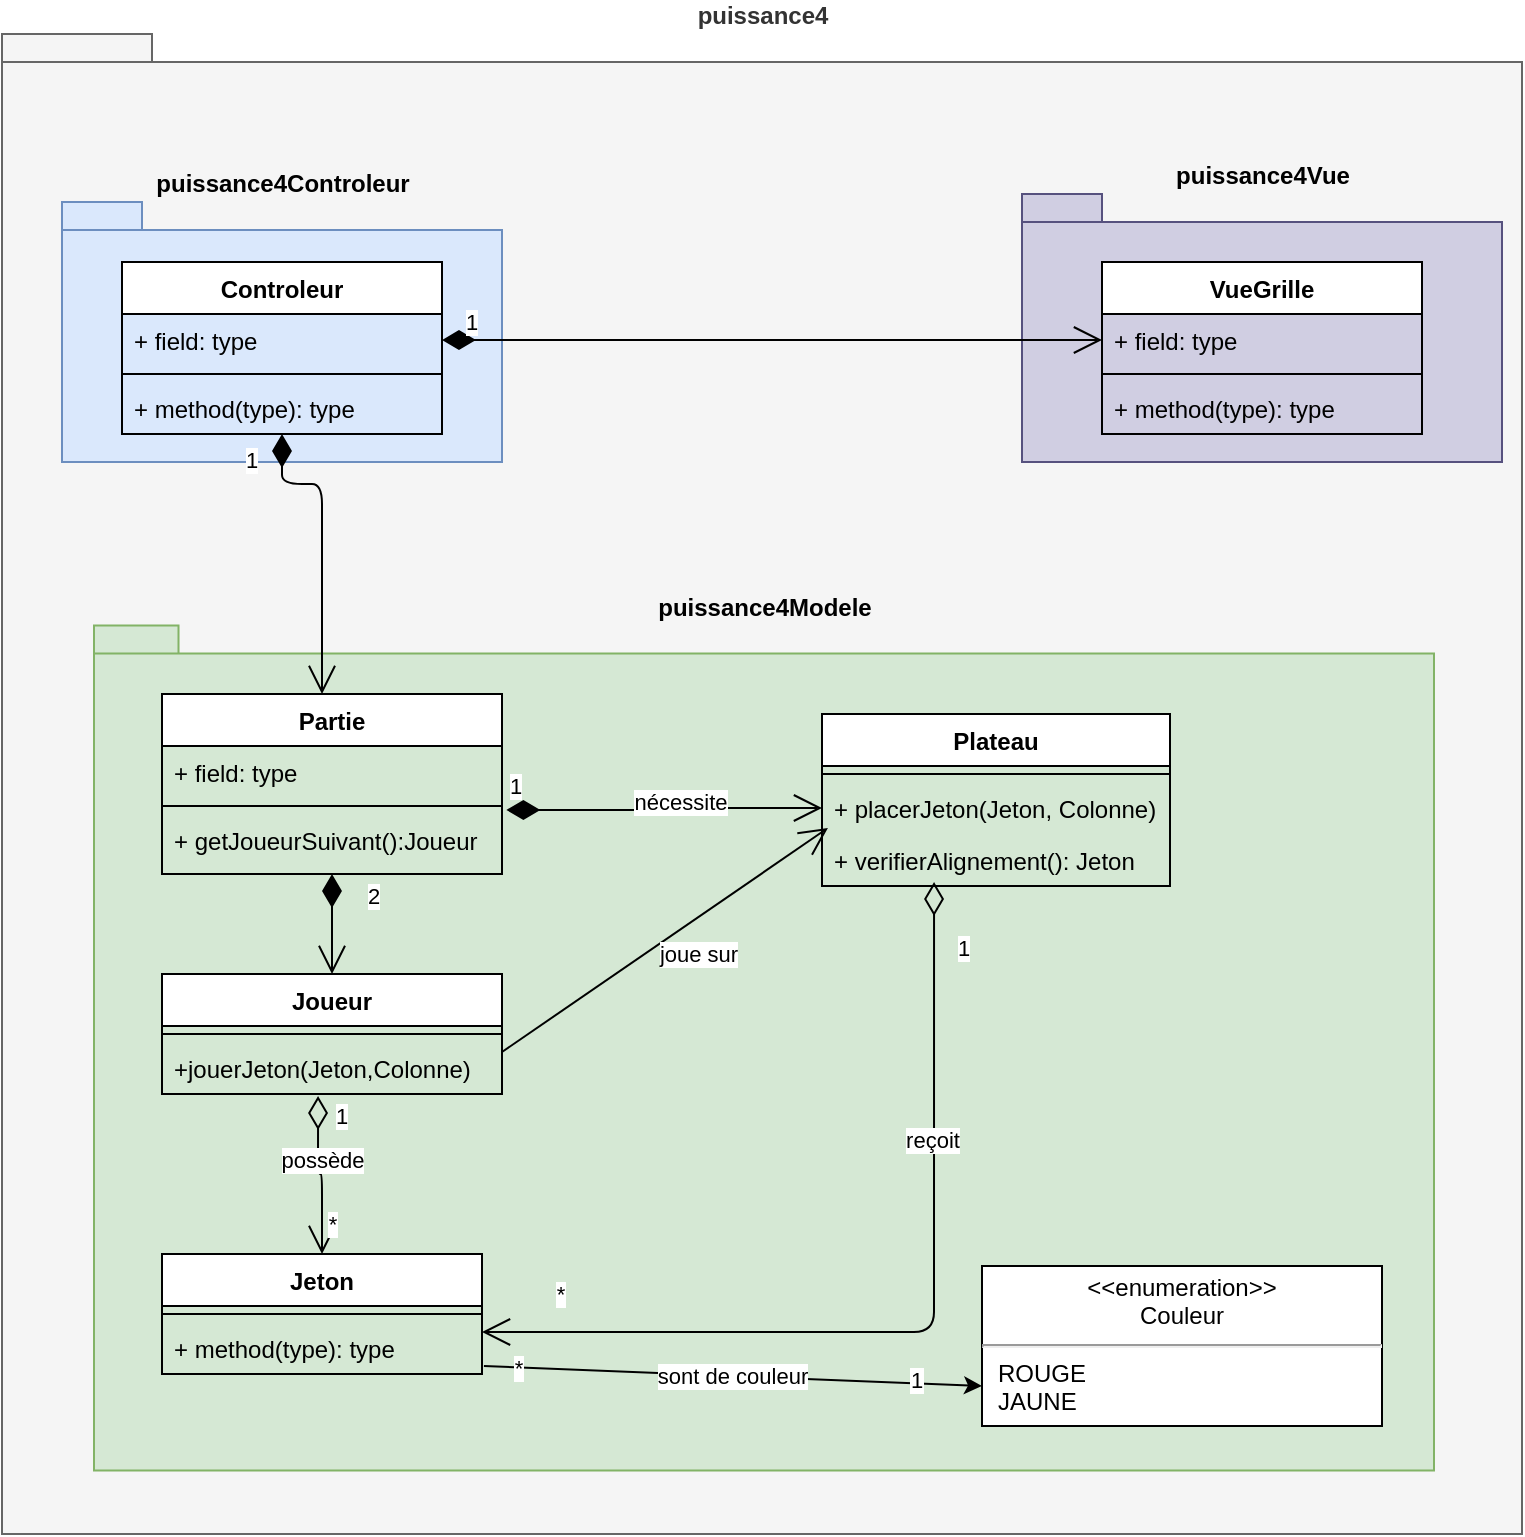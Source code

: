 <mxfile version="13.10.8" type="device"><diagram id="C5RBs43oDa-KdzZeNtuy" name="Page-1"><mxGraphModel dx="1422" dy="1932" grid="1" gridSize="10" guides="1" tooltips="1" connect="1" arrows="1" fold="1" page="1" pageScale="1" pageWidth="827" pageHeight="1169" math="0" shadow="0"><root><mxCell id="WIyWlLk6GJQsqaUBKTNV-0"/><mxCell id="WIyWlLk6GJQsqaUBKTNV-1" parent="WIyWlLk6GJQsqaUBKTNV-0"/><mxCell id="a1mSQ-TyuewWaVXqMipL-0" value="puissance4" style="shape=folder;fontStyle=1;spacingTop=10;tabWidth=40;tabHeight=14;tabPosition=left;html=1;fillColor=#f5f5f5;strokeColor=#666666;labelPosition=center;verticalLabelPosition=top;align=center;verticalAlign=bottom;fontColor=#333333;container=0;" parent="WIyWlLk6GJQsqaUBKTNV-1" vertex="1"><mxGeometry x="20" width="760" height="750" as="geometry"/></mxCell><mxCell id="a1mSQ-TyuewWaVXqMipL-34" value="&lt;div&gt;puissance4Modele&lt;/div&gt;" style="shape=folder;fontStyle=1;spacingTop=10;tabWidth=40;tabHeight=14;tabPosition=left;html=1;fillColor=#d5e8d4;strokeColor=#82b366;labelPosition=center;verticalLabelPosition=top;align=center;verticalAlign=bottom;" parent="a1mSQ-TyuewWaVXqMipL-0" vertex="1"><mxGeometry x="46" y="295.775" width="670" height="422.535" as="geometry"/></mxCell><mxCell id="a1mSQ-TyuewWaVXqMipL-17" value="Jeton" style="swimlane;fontStyle=1;align=center;verticalAlign=top;childLayout=stackLayout;horizontal=1;startSize=26;horizontalStack=0;resizeParent=1;resizeParentMax=0;resizeLast=0;collapsible=1;marginBottom=0;" parent="a1mSQ-TyuewWaVXqMipL-0" vertex="1"><mxGeometry x="80" y="610" width="160" height="60" as="geometry"/></mxCell><mxCell id="a1mSQ-TyuewWaVXqMipL-19" value="" style="line;strokeWidth=1;fillColor=none;align=left;verticalAlign=middle;spacingTop=-1;spacingLeft=3;spacingRight=3;rotatable=0;labelPosition=right;points=[];portConstraint=eastwest;" parent="a1mSQ-TyuewWaVXqMipL-17" vertex="1"><mxGeometry y="26" width="160" height="8" as="geometry"/></mxCell><mxCell id="a1mSQ-TyuewWaVXqMipL-20" value="+ method(type): type" style="text;strokeColor=none;fillColor=none;align=left;verticalAlign=top;spacingLeft=4;spacingRight=4;overflow=hidden;rotatable=0;points=[[0,0.5],[1,0.5]];portConstraint=eastwest;" parent="a1mSQ-TyuewWaVXqMipL-17" vertex="1"><mxGeometry y="34" width="160" height="26" as="geometry"/></mxCell><mxCell id="a1mSQ-TyuewWaVXqMipL-1" value="Plateau" style="swimlane;fontStyle=1;align=center;verticalAlign=top;childLayout=stackLayout;horizontal=1;startSize=26;horizontalStack=0;resizeParent=1;resizeParentMax=0;resizeLast=0;collapsible=1;marginBottom=0;" parent="a1mSQ-TyuewWaVXqMipL-0" vertex="1"><mxGeometry x="410" y="340" width="174" height="86" as="geometry"/></mxCell><mxCell id="a1mSQ-TyuewWaVXqMipL-3" value="" style="line;strokeWidth=1;fillColor=none;align=left;verticalAlign=middle;spacingTop=-1;spacingLeft=3;spacingRight=3;rotatable=0;labelPosition=right;points=[];portConstraint=eastwest;" parent="a1mSQ-TyuewWaVXqMipL-1" vertex="1"><mxGeometry y="26" width="174" height="8" as="geometry"/></mxCell><mxCell id="a1mSQ-TyuewWaVXqMipL-4" value="+ placerJeton(Jeton, Colonne)" style="text;strokeColor=none;fillColor=none;align=left;verticalAlign=top;spacingLeft=4;spacingRight=4;overflow=hidden;rotatable=0;points=[[0,0.5],[1,0.5]];portConstraint=eastwest;" parent="a1mSQ-TyuewWaVXqMipL-1" vertex="1"><mxGeometry y="34" width="174" height="26" as="geometry"/></mxCell><mxCell id="eidKaaWHn4uOD7jJWaCF-18" value="+ verifierAlignement(): Jeton" style="text;strokeColor=none;fillColor=none;align=left;verticalAlign=top;spacingLeft=4;spacingRight=4;overflow=hidden;rotatable=0;points=[[0,0.5],[1,0.5]];portConstraint=eastwest;" vertex="1" parent="a1mSQ-TyuewWaVXqMipL-1"><mxGeometry y="60" width="174" height="26" as="geometry"/></mxCell><mxCell id="a1mSQ-TyuewWaVXqMipL-9" value="Partie" style="swimlane;fontStyle=1;align=center;verticalAlign=top;childLayout=stackLayout;horizontal=1;startSize=26;horizontalStack=0;resizeParent=1;resizeParentMax=0;resizeLast=0;collapsible=1;marginBottom=0;" parent="a1mSQ-TyuewWaVXqMipL-0" vertex="1"><mxGeometry x="80" y="330" width="170" height="90" as="geometry"/></mxCell><mxCell id="a1mSQ-TyuewWaVXqMipL-10" value="+ field: type" style="text;strokeColor=none;fillColor=none;align=left;verticalAlign=top;spacingLeft=4;spacingRight=4;overflow=hidden;rotatable=0;points=[[0,0.5],[1,0.5]];portConstraint=eastwest;" parent="a1mSQ-TyuewWaVXqMipL-9" vertex="1"><mxGeometry y="26" width="170" height="26" as="geometry"/></mxCell><mxCell id="a1mSQ-TyuewWaVXqMipL-11" value="" style="line;strokeWidth=1;fillColor=none;align=left;verticalAlign=middle;spacingTop=-1;spacingLeft=3;spacingRight=3;rotatable=0;labelPosition=right;points=[];portConstraint=eastwest;" parent="a1mSQ-TyuewWaVXqMipL-9" vertex="1"><mxGeometry y="52" width="170" height="8" as="geometry"/></mxCell><mxCell id="a1mSQ-TyuewWaVXqMipL-12" value="+ getJoueurSuivant():Joueur" style="text;strokeColor=none;fillColor=none;align=left;verticalAlign=top;spacingLeft=4;spacingRight=4;overflow=hidden;rotatable=0;points=[[0,0.5],[1,0.5]];portConstraint=eastwest;" parent="a1mSQ-TyuewWaVXqMipL-9" vertex="1"><mxGeometry y="60" width="170" height="30" as="geometry"/></mxCell><mxCell id="a1mSQ-TyuewWaVXqMipL-5" value="Joueur" style="swimlane;fontStyle=1;align=center;verticalAlign=top;childLayout=stackLayout;horizontal=1;startSize=26;horizontalStack=0;resizeParent=1;resizeParentMax=0;resizeLast=0;collapsible=1;marginBottom=0;" parent="a1mSQ-TyuewWaVXqMipL-0" vertex="1"><mxGeometry x="80" y="470" width="170" height="60" as="geometry"/></mxCell><mxCell id="a1mSQ-TyuewWaVXqMipL-7" value="" style="line;strokeWidth=1;fillColor=none;align=left;verticalAlign=middle;spacingTop=-1;spacingLeft=3;spacingRight=3;rotatable=0;labelPosition=right;points=[];portConstraint=eastwest;" parent="a1mSQ-TyuewWaVXqMipL-5" vertex="1"><mxGeometry y="26" width="170" height="8" as="geometry"/></mxCell><mxCell id="a1mSQ-TyuewWaVXqMipL-8" value="+jouerJeton(Jeton,Colonne)" style="text;strokeColor=none;fillColor=none;align=left;verticalAlign=top;spacingLeft=4;spacingRight=4;overflow=hidden;rotatable=0;points=[[0,0.5],[1,0.5]];portConstraint=eastwest;" parent="a1mSQ-TyuewWaVXqMipL-5" vertex="1"><mxGeometry y="34" width="170" height="26" as="geometry"/></mxCell><mxCell id="eidKaaWHn4uOD7jJWaCF-4" value="1" style="endArrow=open;html=1;endSize=12;startArrow=diamondThin;startSize=14;startFill=1;edgeStyle=orthogonalEdgeStyle;align=left;verticalAlign=bottom;exitX=1.013;exitY=-0.067;exitDx=0;exitDy=0;exitPerimeter=0;entryX=0;entryY=0.5;entryDx=0;entryDy=0;" edge="1" parent="a1mSQ-TyuewWaVXqMipL-0" source="a1mSQ-TyuewWaVXqMipL-12" target="a1mSQ-TyuewWaVXqMipL-4"><mxGeometry x="-1" y="3" relative="1" as="geometry"><mxPoint x="296" y="430" as="sourcePoint"/><mxPoint x="410" y="379" as="targetPoint"/><Array as="points"/></mxGeometry></mxCell><mxCell id="eidKaaWHn4uOD7jJWaCF-30" value="nécessite" style="edgeLabel;html=1;align=center;verticalAlign=middle;resizable=0;points=[];" vertex="1" connectable="0" parent="eidKaaWHn4uOD7jJWaCF-4"><mxGeometry x="0.111" y="3" relative="1" as="geometry"><mxPoint as="offset"/></mxGeometry></mxCell><mxCell id="eidKaaWHn4uOD7jJWaCF-11" value="2" style="endArrow=open;html=1;endSize=12;startArrow=diamondThin;startSize=14;startFill=1;edgeStyle=orthogonalEdgeStyle;align=left;verticalAlign=bottom;exitX=0.5;exitY=1;exitDx=0;exitDy=0;" edge="1" parent="a1mSQ-TyuewWaVXqMipL-0" source="a1mSQ-TyuewWaVXqMipL-9" target="a1mSQ-TyuewWaVXqMipL-5"><mxGeometry x="-0.2" y="16" relative="1" as="geometry"><mxPoint x="126" y="460" as="sourcePoint"/><mxPoint x="286" y="460" as="targetPoint"/><mxPoint as="offset"/></mxGeometry></mxCell><mxCell id="eidKaaWHn4uOD7jJWaCF-17" value="" style="endArrow=open;endFill=1;endSize=12;html=1;exitX=1;exitY=0.5;exitDx=0;exitDy=0;entryX=0.017;entryY=-0.115;entryDx=0;entryDy=0;entryPerimeter=0;" edge="1" parent="a1mSQ-TyuewWaVXqMipL-0" target="eidKaaWHn4uOD7jJWaCF-18"><mxGeometry width="160" relative="1" as="geometry"><mxPoint x="250" y="509" as="sourcePoint"/><mxPoint x="456" y="410" as="targetPoint"/></mxGeometry></mxCell><mxCell id="eidKaaWHn4uOD7jJWaCF-27" value="joue sur" style="edgeLabel;html=1;align=center;verticalAlign=middle;resizable=0;points=[];" vertex="1" connectable="0" parent="eidKaaWHn4uOD7jJWaCF-17"><mxGeometry x="0.195" y="-1" relative="1" as="geometry"><mxPoint y="17.01" as="offset"/></mxGeometry></mxCell><mxCell id="eidKaaWHn4uOD7jJWaCF-22" value="1" style="endArrow=open;html=1;endSize=12;startArrow=diamondThin;startSize=14;startFill=0;edgeStyle=orthogonalEdgeStyle;align=left;verticalAlign=bottom;exitX=0.322;exitY=0.923;exitDx=0;exitDy=0;exitPerimeter=0;" edge="1" parent="a1mSQ-TyuewWaVXqMipL-0" source="eidKaaWHn4uOD7jJWaCF-18"><mxGeometry x="-0.812" y="10" relative="1" as="geometry"><mxPoint x="326" y="556" as="sourcePoint"/><mxPoint x="240" y="649" as="targetPoint"/><Array as="points"><mxPoint x="466" y="649"/></Array><mxPoint as="offset"/></mxGeometry></mxCell><mxCell id="eidKaaWHn4uOD7jJWaCF-24" value="*" style="edgeLabel;html=1;align=center;verticalAlign=middle;resizable=0;points=[];" vertex="1" connectable="0" parent="eidKaaWHn4uOD7jJWaCF-22"><mxGeometry x="0.826" relative="1" as="geometry"><mxPoint y="-19" as="offset"/></mxGeometry></mxCell><mxCell id="eidKaaWHn4uOD7jJWaCF-29" value="&lt;div&gt;reçoit&lt;/div&gt;" style="edgeLabel;html=1;align=center;verticalAlign=middle;resizable=0;points=[];" vertex="1" connectable="0" parent="eidKaaWHn4uOD7jJWaCF-22"><mxGeometry x="-0.428" y="-1" relative="1" as="geometry"><mxPoint as="offset"/></mxGeometry></mxCell><mxCell id="eidKaaWHn4uOD7jJWaCF-25" value="1" style="endArrow=open;html=1;endSize=12;startArrow=diamondThin;startSize=14;startFill=0;edgeStyle=orthogonalEdgeStyle;align=left;verticalAlign=bottom;exitX=0.459;exitY=1.038;exitDx=0;exitDy=0;exitPerimeter=0;entryX=0.5;entryY=0;entryDx=0;entryDy=0;" edge="1" parent="a1mSQ-TyuewWaVXqMipL-0" source="a1mSQ-TyuewWaVXqMipL-8" target="a1mSQ-TyuewWaVXqMipL-17"><mxGeometry x="-0.531" y="7" relative="1" as="geometry"><mxPoint x="190" y="560" as="sourcePoint"/><mxPoint x="350" y="560" as="targetPoint"/><mxPoint as="offset"/></mxGeometry></mxCell><mxCell id="eidKaaWHn4uOD7jJWaCF-26" value="*" style="edgeLabel;html=1;align=center;verticalAlign=middle;resizable=0;points=[];" vertex="1" connectable="0" parent="eidKaaWHn4uOD7jJWaCF-25"><mxGeometry x="0.259" y="1" relative="1" as="geometry"><mxPoint x="4" y="15.01" as="offset"/></mxGeometry></mxCell><mxCell id="eidKaaWHn4uOD7jJWaCF-28" value="possède" style="edgeLabel;html=1;align=center;verticalAlign=middle;resizable=0;points=[];" vertex="1" connectable="0" parent="eidKaaWHn4uOD7jJWaCF-25"><mxGeometry x="-0.21" y="2" relative="1" as="geometry"><mxPoint as="offset"/></mxGeometry></mxCell><mxCell id="eidKaaWHn4uOD7jJWaCF-31" value="&lt;p style=&quot;margin: 0px ; margin-top: 4px ; text-align: center&quot;&gt;&amp;lt;&amp;lt;enumeration&amp;gt;&amp;gt;&lt;br&gt;Couleur&lt;/p&gt;&lt;hr&gt;&lt;p style=&quot;margin: 0px ; margin-left: 8px ; text-align: left&quot;&gt;ROUGE&lt;br&gt;JAUNE&lt;/p&gt;" style="shape=rect;html=1;overflow=fill;whiteSpace=wrap;" vertex="1" parent="a1mSQ-TyuewWaVXqMipL-0"><mxGeometry x="490" y="616" width="200" height="80" as="geometry"/></mxCell><mxCell id="eidKaaWHn4uOD7jJWaCF-33" value="sont de couleur" style="endArrow=classic;html=1;entryX=0;entryY=0.75;entryDx=0;entryDy=0;exitX=1.006;exitY=0.846;exitDx=0;exitDy=0;exitPerimeter=0;" edge="1" parent="a1mSQ-TyuewWaVXqMipL-0" source="a1mSQ-TyuewWaVXqMipL-20" target="eidKaaWHn4uOD7jJWaCF-31"><mxGeometry width="50" height="50" relative="1" as="geometry"><mxPoint x="300" y="710" as="sourcePoint"/><mxPoint x="350" y="660" as="targetPoint"/></mxGeometry></mxCell><mxCell id="eidKaaWHn4uOD7jJWaCF-34" value="*" style="edgeLabel;html=1;align=center;verticalAlign=middle;resizable=0;points=[];" vertex="1" connectable="0" parent="eidKaaWHn4uOD7jJWaCF-33"><mxGeometry x="-0.863" relative="1" as="geometry"><mxPoint as="offset"/></mxGeometry></mxCell><mxCell id="eidKaaWHn4uOD7jJWaCF-35" value="1" style="edgeLabel;html=1;align=center;verticalAlign=middle;resizable=0;points=[];" vertex="1" connectable="0" parent="eidKaaWHn4uOD7jJWaCF-33"><mxGeometry x="0.734" y="2" relative="1" as="geometry"><mxPoint as="offset"/></mxGeometry></mxCell><mxCell id="a1mSQ-TyuewWaVXqMipL-33" value="puissance4Vue" style="shape=folder;fontStyle=1;spacingTop=10;tabWidth=40;tabHeight=14;tabPosition=left;html=1;labelPosition=center;verticalLabelPosition=top;align=center;verticalAlign=bottom;fillColor=#d0cee2;strokeColor=#56517e;" parent="WIyWlLk6GJQsqaUBKTNV-1" vertex="1"><mxGeometry x="530" y="80" width="240" height="134" as="geometry"/></mxCell><mxCell id="a1mSQ-TyuewWaVXqMipL-31" value="puissance4Controleur" style="shape=folder;fontStyle=1;spacingTop=10;tabWidth=40;tabHeight=14;tabPosition=left;html=1;fillColor=#dae8fc;strokeColor=#6c8ebf;labelPosition=center;verticalLabelPosition=top;align=center;verticalAlign=bottom;" parent="WIyWlLk6GJQsqaUBKTNV-1" vertex="1"><mxGeometry x="50" y="84" width="220" height="130" as="geometry"/></mxCell><mxCell id="a1mSQ-TyuewWaVXqMipL-25" value="VueGrille" style="swimlane;fontStyle=1;align=center;verticalAlign=top;childLayout=stackLayout;horizontal=1;startSize=26;horizontalStack=0;resizeParent=1;resizeParentMax=0;resizeLast=0;collapsible=1;marginBottom=0;" parent="WIyWlLk6GJQsqaUBKTNV-1" vertex="1"><mxGeometry x="570" y="114" width="160" height="86" as="geometry"/></mxCell><mxCell id="a1mSQ-TyuewWaVXqMipL-26" value="+ field: type" style="text;strokeColor=none;fillColor=none;align=left;verticalAlign=top;spacingLeft=4;spacingRight=4;overflow=hidden;rotatable=0;points=[[0,0.5],[1,0.5]];portConstraint=eastwest;" parent="a1mSQ-TyuewWaVXqMipL-25" vertex="1"><mxGeometry y="26" width="160" height="26" as="geometry"/></mxCell><mxCell id="a1mSQ-TyuewWaVXqMipL-27" value="" style="line;strokeWidth=1;fillColor=none;align=left;verticalAlign=middle;spacingTop=-1;spacingLeft=3;spacingRight=3;rotatable=0;labelPosition=right;points=[];portConstraint=eastwest;" parent="a1mSQ-TyuewWaVXqMipL-25" vertex="1"><mxGeometry y="52" width="160" height="8" as="geometry"/></mxCell><mxCell id="a1mSQ-TyuewWaVXqMipL-28" value="+ method(type): type" style="text;strokeColor=none;fillColor=none;align=left;verticalAlign=top;spacingLeft=4;spacingRight=4;overflow=hidden;rotatable=0;points=[[0,0.5],[1,0.5]];portConstraint=eastwest;" parent="a1mSQ-TyuewWaVXqMipL-25" vertex="1"><mxGeometry y="60" width="160" height="26" as="geometry"/></mxCell><mxCell id="a1mSQ-TyuewWaVXqMipL-37" value="1" style="endArrow=open;html=1;endSize=12;startArrow=diamondThin;startSize=14;startFill=1;edgeStyle=orthogonalEdgeStyle;align=left;verticalAlign=bottom;entryX=0;entryY=0.5;entryDx=0;entryDy=0;exitX=1;exitY=0.5;exitDx=0;exitDy=0;" parent="WIyWlLk6GJQsqaUBKTNV-1" source="m3ab9x2OiyG4eDkiUunj-1" target="a1mSQ-TyuewWaVXqMipL-26" edge="1"><mxGeometry x="-0.939" relative="1" as="geometry"><mxPoint x="370" y="300" as="sourcePoint"/><mxPoint x="530" y="300" as="targetPoint"/><mxPoint as="offset"/></mxGeometry></mxCell><mxCell id="m3ab9x2OiyG4eDkiUunj-0" value="Controleur" style="swimlane;fontStyle=1;align=center;verticalAlign=top;childLayout=stackLayout;horizontal=1;startSize=26;horizontalStack=0;resizeParent=1;resizeParentMax=0;resizeLast=0;collapsible=1;marginBottom=0;" parent="WIyWlLk6GJQsqaUBKTNV-1" vertex="1"><mxGeometry x="80" y="114" width="160" height="86" as="geometry"/></mxCell><mxCell id="m3ab9x2OiyG4eDkiUunj-1" value="+ field: type" style="text;strokeColor=none;fillColor=none;align=left;verticalAlign=top;spacingLeft=4;spacingRight=4;overflow=hidden;rotatable=0;points=[[0,0.5],[1,0.5]];portConstraint=eastwest;" parent="m3ab9x2OiyG4eDkiUunj-0" vertex="1"><mxGeometry y="26" width="160" height="26" as="geometry"/></mxCell><mxCell id="m3ab9x2OiyG4eDkiUunj-2" value="" style="line;strokeWidth=1;fillColor=none;align=left;verticalAlign=middle;spacingTop=-1;spacingLeft=3;spacingRight=3;rotatable=0;labelPosition=right;points=[];portConstraint=eastwest;" parent="m3ab9x2OiyG4eDkiUunj-0" vertex="1"><mxGeometry y="52" width="160" height="8" as="geometry"/></mxCell><mxCell id="m3ab9x2OiyG4eDkiUunj-3" value="+ method(type): type" style="text;strokeColor=none;fillColor=none;align=left;verticalAlign=top;spacingLeft=4;spacingRight=4;overflow=hidden;rotatable=0;points=[[0,0.5],[1,0.5]];portConstraint=eastwest;" parent="m3ab9x2OiyG4eDkiUunj-0" vertex="1"><mxGeometry y="60" width="160" height="26" as="geometry"/></mxCell><mxCell id="m3ab9x2OiyG4eDkiUunj-7" value="1" style="endArrow=open;html=1;endSize=12;startArrow=diamondThin;startSize=14;startFill=1;edgeStyle=orthogonalEdgeStyle;align=left;verticalAlign=bottom;exitX=0.5;exitY=1;exitDx=0;exitDy=0;" parent="WIyWlLk6GJQsqaUBKTNV-1" source="m3ab9x2OiyG4eDkiUunj-0" target="a1mSQ-TyuewWaVXqMipL-9" edge="1"><mxGeometry x="-0.714" y="-20" relative="1" as="geometry"><mxPoint x="330" y="300" as="sourcePoint"/><mxPoint x="490" y="300" as="targetPoint"/><Array as="points"><mxPoint x="160" y="225"/><mxPoint x="180" y="225"/></Array><mxPoint as="offset"/></mxGeometry></mxCell></root></mxGraphModel></diagram></mxfile>